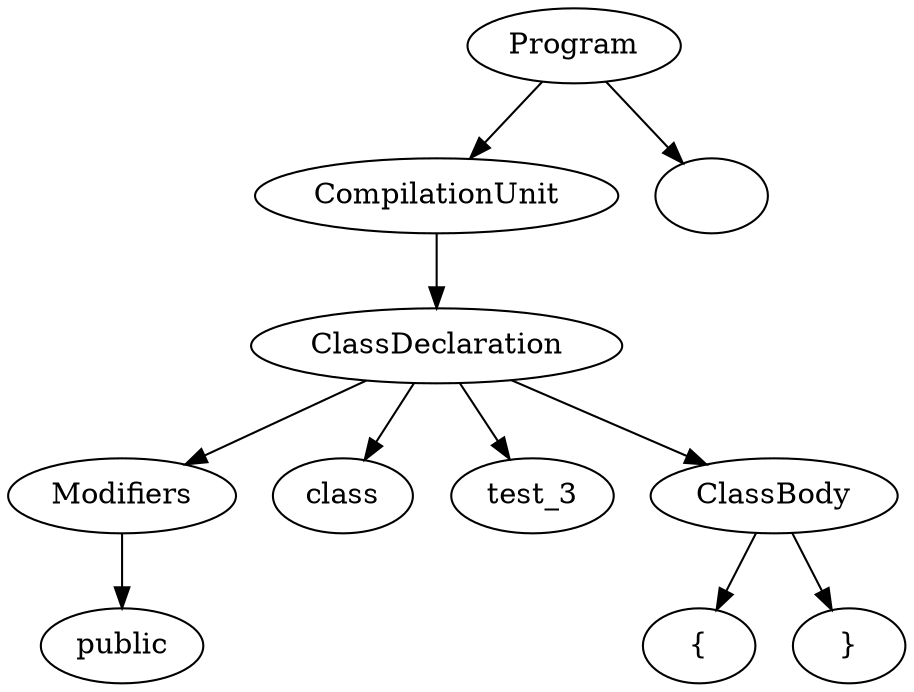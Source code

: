 digraph G {
n1 [label="public"]
n2 [label="Modifiers"]
n2->n1;
n3 [label="class"]
n4 [label="test_3"]
n5 [label="{"]
n6 [label="}"]
n7 [label="ClassBody"]
n7->n6;
n7->n5;
n8 [label="ClassDeclaration"]
n8->n7;
n8->n4;
n8->n3;
n8->n2;
n9 [label="CompilationUnit"]
n9->n8;
n10 [label="Program"]
n10->n11;
n10->n9;
n11 [label=""]
}
